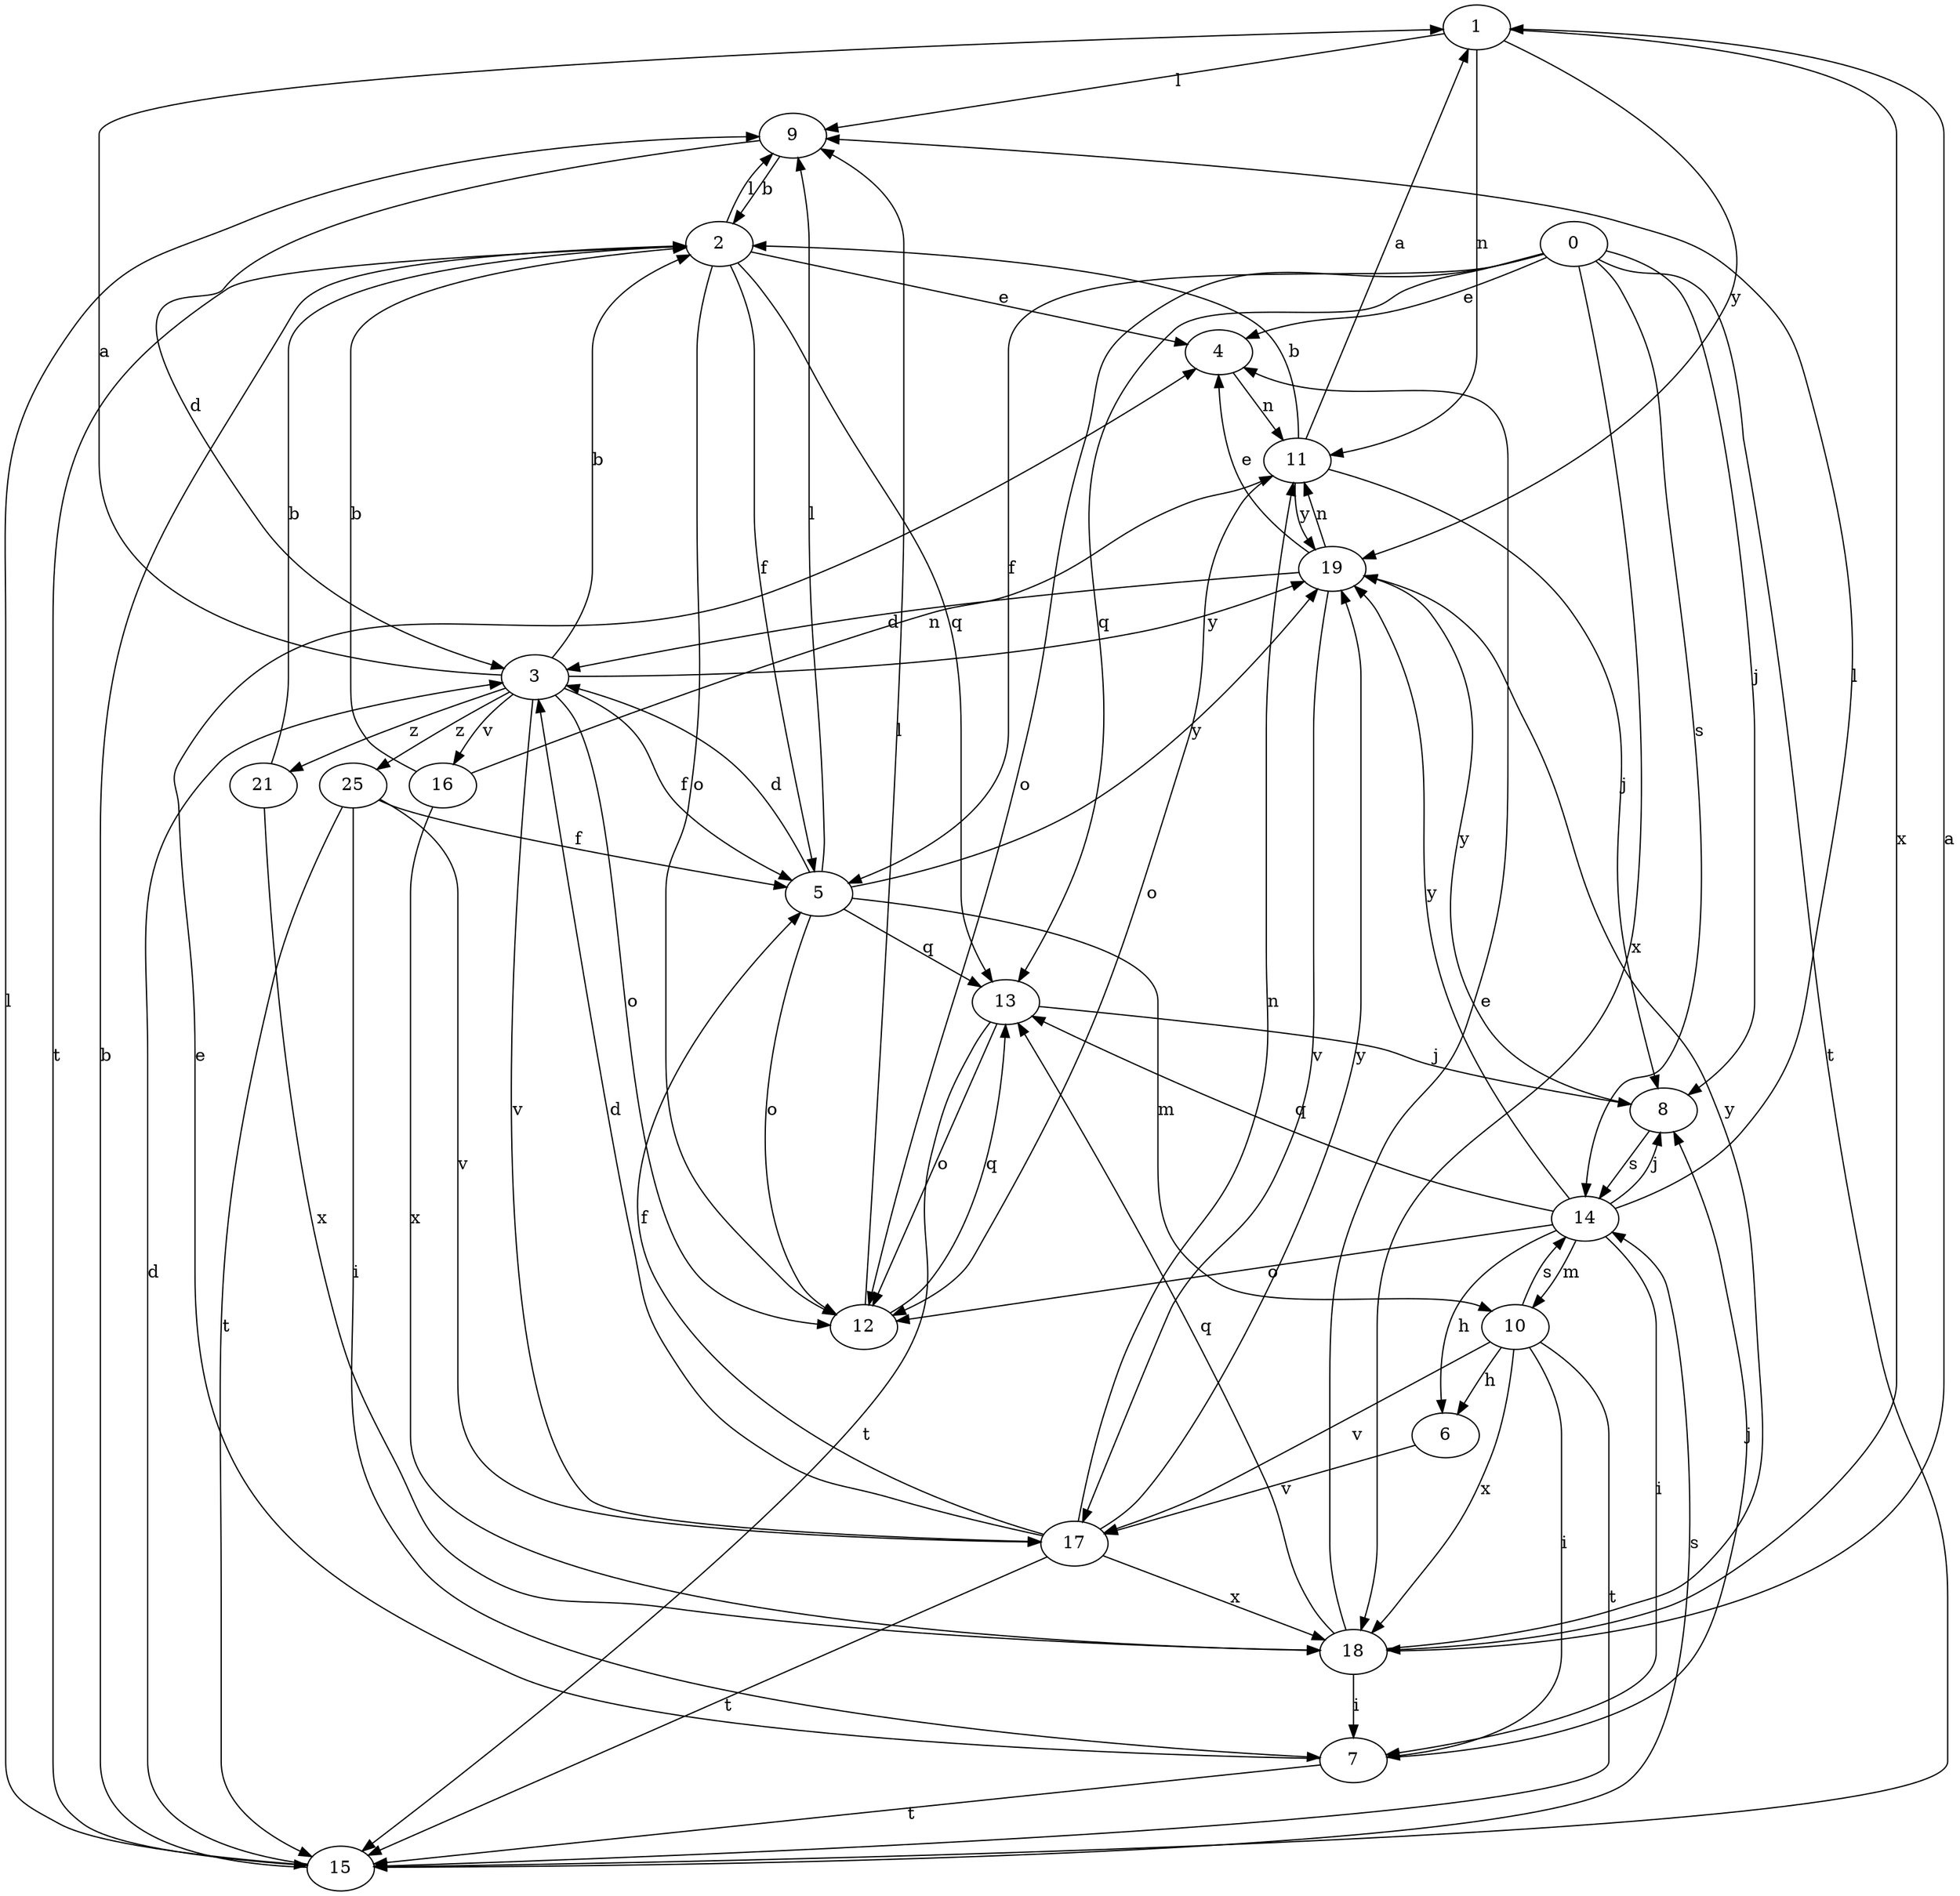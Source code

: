 strict digraph  {
1;
2;
3;
4;
5;
6;
7;
8;
9;
10;
11;
12;
13;
0;
14;
15;
16;
17;
18;
19;
21;
25;
1 -> 9  [label=l];
1 -> 11  [label=n];
1 -> 18  [label=x];
1 -> 19  [label=y];
2 -> 4  [label=e];
2 -> 5  [label=f];
2 -> 9  [label=l];
2 -> 12  [label=o];
2 -> 13  [label=q];
2 -> 15  [label=t];
3 -> 1  [label=a];
3 -> 2  [label=b];
3 -> 5  [label=f];
3 -> 12  [label=o];
3 -> 16  [label=v];
3 -> 17  [label=v];
3 -> 19  [label=y];
3 -> 21  [label=z];
3 -> 25  [label=z];
4 -> 11  [label=n];
5 -> 3  [label=d];
5 -> 9  [label=l];
5 -> 10  [label=m];
5 -> 12  [label=o];
5 -> 13  [label=q];
5 -> 19  [label=y];
6 -> 17  [label=v];
7 -> 4  [label=e];
7 -> 8  [label=j];
7 -> 15  [label=t];
8 -> 14  [label=s];
8 -> 19  [label=y];
9 -> 2  [label=b];
9 -> 3  [label=d];
10 -> 6  [label=h];
10 -> 7  [label=i];
10 -> 14  [label=s];
10 -> 15  [label=t];
10 -> 17  [label=v];
10 -> 18  [label=x];
11 -> 1  [label=a];
11 -> 2  [label=b];
11 -> 8  [label=j];
11 -> 12  [label=o];
11 -> 19  [label=y];
12 -> 9  [label=l];
12 -> 13  [label=q];
13 -> 8  [label=j];
13 -> 12  [label=o];
13 -> 15  [label=t];
0 -> 4  [label=e];
0 -> 5  [label=f];
0 -> 8  [label=j];
0 -> 12  [label=o];
0 -> 13  [label=q];
0 -> 14  [label=s];
0 -> 15  [label=t];
0 -> 18  [label=x];
14 -> 6  [label=h];
14 -> 7  [label=i];
14 -> 8  [label=j];
14 -> 9  [label=l];
14 -> 10  [label=m];
14 -> 12  [label=o];
14 -> 13  [label=q];
14 -> 19  [label=y];
15 -> 2  [label=b];
15 -> 3  [label=d];
15 -> 9  [label=l];
15 -> 14  [label=s];
16 -> 2  [label=b];
16 -> 11  [label=n];
16 -> 18  [label=x];
17 -> 3  [label=d];
17 -> 5  [label=f];
17 -> 11  [label=n];
17 -> 15  [label=t];
17 -> 18  [label=x];
17 -> 19  [label=y];
18 -> 1  [label=a];
18 -> 4  [label=e];
18 -> 7  [label=i];
18 -> 13  [label=q];
18 -> 19  [label=y];
19 -> 3  [label=d];
19 -> 4  [label=e];
19 -> 11  [label=n];
19 -> 17  [label=v];
21 -> 2  [label=b];
21 -> 18  [label=x];
25 -> 5  [label=f];
25 -> 7  [label=i];
25 -> 15  [label=t];
25 -> 17  [label=v];
}
